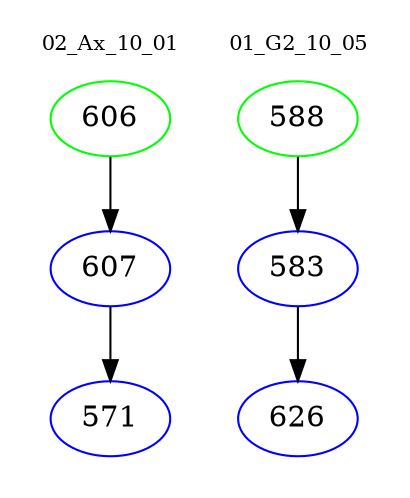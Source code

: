 digraph{
subgraph cluster_0 {
color = white
label = "02_Ax_10_01";
fontsize=10;
T0_606 [label="606", color="green"]
T0_606 -> T0_607 [color="black"]
T0_607 [label="607", color="blue"]
T0_607 -> T0_571 [color="black"]
T0_571 [label="571", color="blue"]
}
subgraph cluster_1 {
color = white
label = "01_G2_10_05";
fontsize=10;
T1_588 [label="588", color="green"]
T1_588 -> T1_583 [color="black"]
T1_583 [label="583", color="blue"]
T1_583 -> T1_626 [color="black"]
T1_626 [label="626", color="blue"]
}
}

